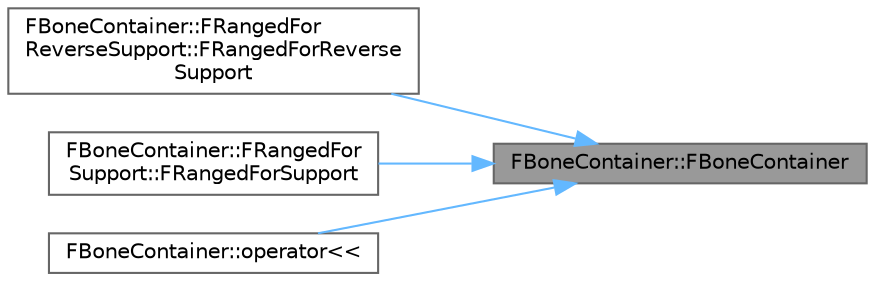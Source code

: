 digraph "FBoneContainer::FBoneContainer"
{
 // INTERACTIVE_SVG=YES
 // LATEX_PDF_SIZE
  bgcolor="transparent";
  edge [fontname=Helvetica,fontsize=10,labelfontname=Helvetica,labelfontsize=10];
  node [fontname=Helvetica,fontsize=10,shape=box,height=0.2,width=0.4];
  rankdir="RL";
  Node1 [id="Node000001",label="FBoneContainer::FBoneContainer",height=0.2,width=0.4,color="gray40", fillcolor="grey60", style="filled", fontcolor="black",tooltip=" "];
  Node1 -> Node2 [id="edge1_Node000001_Node000002",dir="back",color="steelblue1",style="solid",tooltip=" "];
  Node2 [id="Node000002",label="FBoneContainer::FRangedFor\lReverseSupport::FRangedForReverse\lSupport",height=0.2,width=0.4,color="grey40", fillcolor="white", style="filled",URL="$d4/d9a/structFBoneContainer_1_1FRangedForReverseSupport.html#a2e79d62052104cd8a2e85adbcccf3a46",tooltip=" "];
  Node1 -> Node3 [id="edge2_Node000001_Node000003",dir="back",color="steelblue1",style="solid",tooltip=" "];
  Node3 [id="Node000003",label="FBoneContainer::FRangedFor\lSupport::FRangedForSupport",height=0.2,width=0.4,color="grey40", fillcolor="white", style="filled",URL="$dd/dd3/structFBoneContainer_1_1FRangedForSupport.html#a0c50caaa75f250b428c0991d437d6e3b",tooltip=" "];
  Node1 -> Node4 [id="edge3_Node000001_Node000004",dir="back",color="steelblue1",style="solid",tooltip=" "];
  Node4 [id="Node000004",label="FBoneContainer::operator\<\<",height=0.2,width=0.4,color="grey40", fillcolor="white", style="filled",URL="$d2/d4f/structFBoneContainer.html#ab4f1fdb7b17ca13655a6a1e4a768ce43",tooltip="Serializes the bones."];
}
